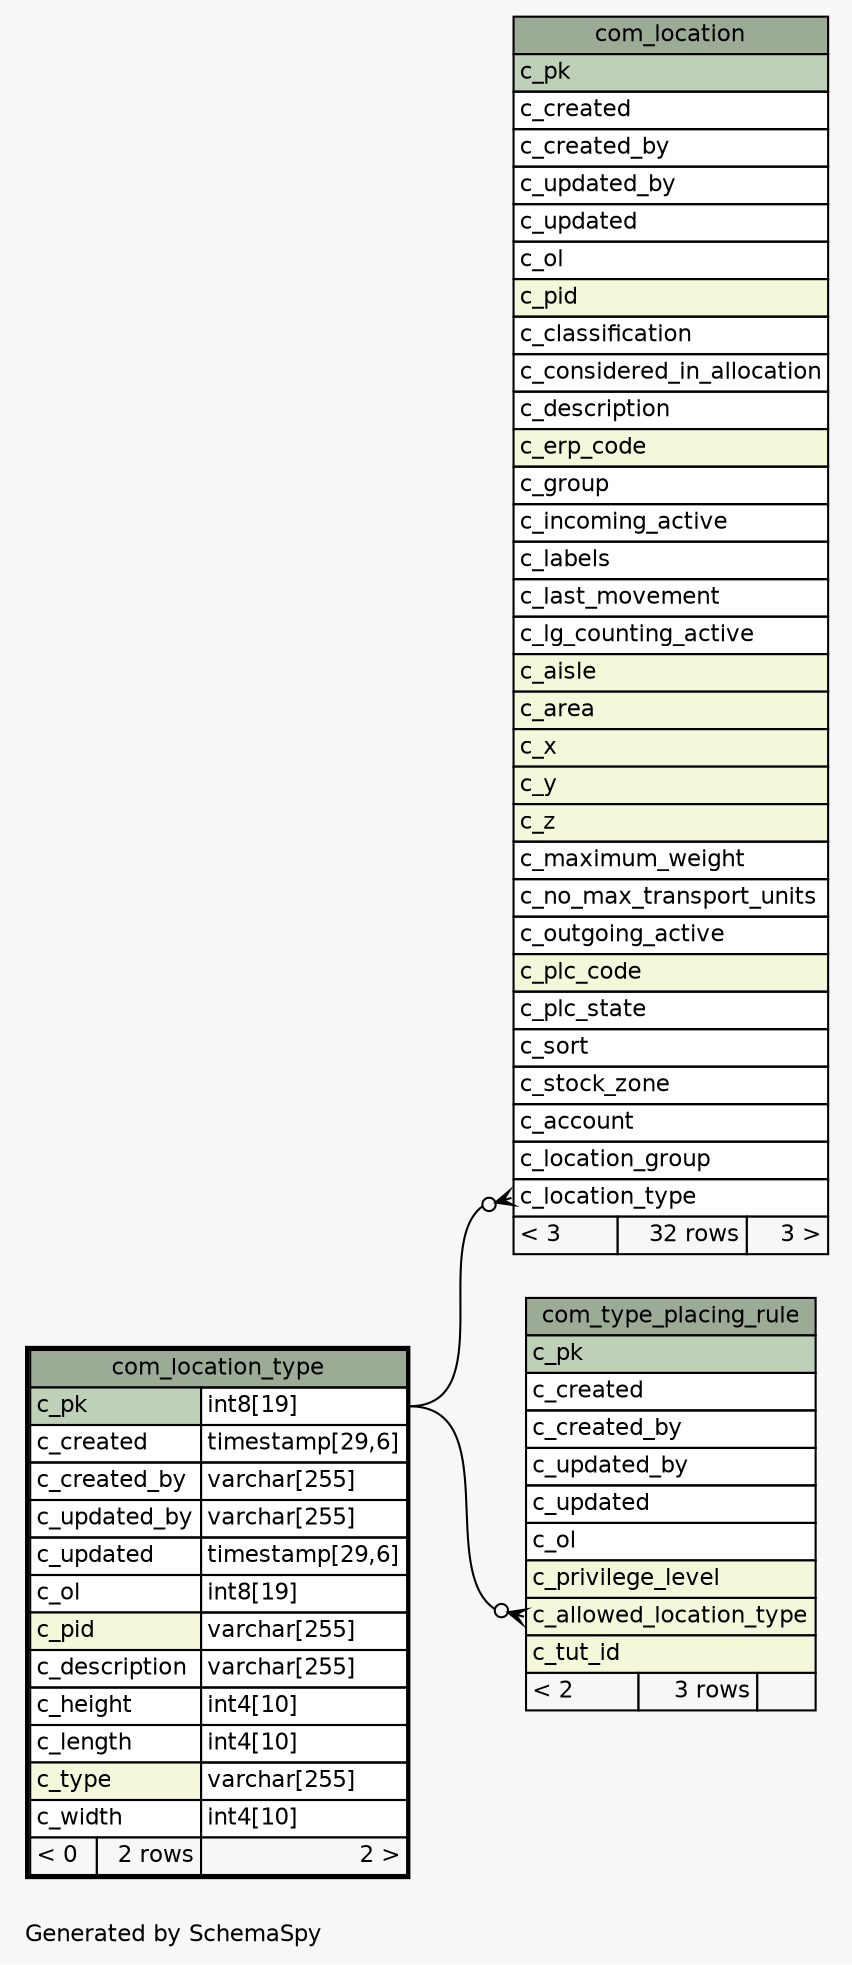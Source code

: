 // dot 2.43.0 on Linux 6.5.0-1015-azure
// SchemaSpy rev Unknown
digraph "oneDegreeRelationshipsDiagram" {
  graph [
    rankdir="RL"
    bgcolor="#f7f7f7"
    label="\nGenerated by SchemaSpy"
    labeljust="l"
    nodesep="0.18"
    ranksep="0.46"
    fontname="Helvetica"
    fontsize="11"
  ];
  node [
    fontname="Helvetica"
    fontsize="11"
    shape="plaintext"
  ];
  edge [
    arrowsize="0.8"
  ];
  "com_location":"c_location_type":w -> "com_location_type":"c_pk.type":e [arrowhead=none dir=back arrowtail=crowodot];
  "com_type_placing_rule":"c_allowed_location_type":w -> "com_location_type":"c_pk.type":e [arrowhead=none dir=back arrowtail=crowodot];
  "com_location" [
    label=<
    <TABLE BORDER="0" CELLBORDER="1" CELLSPACING="0" BGCOLOR="#ffffff">
      <TR><TD COLSPAN="3" BGCOLOR="#9bab96" ALIGN="CENTER">com_location</TD></TR>
      <TR><TD PORT="c_pk" COLSPAN="3" BGCOLOR="#bed1b8" ALIGN="LEFT">c_pk</TD></TR>
      <TR><TD PORT="c_created" COLSPAN="3" ALIGN="LEFT">c_created</TD></TR>
      <TR><TD PORT="c_created_by" COLSPAN="3" ALIGN="LEFT">c_created_by</TD></TR>
      <TR><TD PORT="c_updated_by" COLSPAN="3" ALIGN="LEFT">c_updated_by</TD></TR>
      <TR><TD PORT="c_updated" COLSPAN="3" ALIGN="LEFT">c_updated</TD></TR>
      <TR><TD PORT="c_ol" COLSPAN="3" ALIGN="LEFT">c_ol</TD></TR>
      <TR><TD PORT="c_pid" COLSPAN="3" BGCOLOR="#f4f7da" ALIGN="LEFT">c_pid</TD></TR>
      <TR><TD PORT="c_classification" COLSPAN="3" ALIGN="LEFT">c_classification</TD></TR>
      <TR><TD PORT="c_considered_in_allocation" COLSPAN="3" ALIGN="LEFT">c_considered_in_allocation</TD></TR>
      <TR><TD PORT="c_description" COLSPAN="3" ALIGN="LEFT">c_description</TD></TR>
      <TR><TD PORT="c_erp_code" COLSPAN="3" BGCOLOR="#f4f7da" ALIGN="LEFT">c_erp_code</TD></TR>
      <TR><TD PORT="c_group" COLSPAN="3" ALIGN="LEFT">c_group</TD></TR>
      <TR><TD PORT="c_incoming_active" COLSPAN="3" ALIGN="LEFT">c_incoming_active</TD></TR>
      <TR><TD PORT="c_labels" COLSPAN="3" ALIGN="LEFT">c_labels</TD></TR>
      <TR><TD PORT="c_last_movement" COLSPAN="3" ALIGN="LEFT">c_last_movement</TD></TR>
      <TR><TD PORT="c_lg_counting_active" COLSPAN="3" ALIGN="LEFT">c_lg_counting_active</TD></TR>
      <TR><TD PORT="c_aisle" COLSPAN="3" BGCOLOR="#f4f7da" ALIGN="LEFT">c_aisle</TD></TR>
      <TR><TD PORT="c_area" COLSPAN="3" BGCOLOR="#f4f7da" ALIGN="LEFT">c_area</TD></TR>
      <TR><TD PORT="c_x" COLSPAN="3" BGCOLOR="#f4f7da" ALIGN="LEFT">c_x</TD></TR>
      <TR><TD PORT="c_y" COLSPAN="3" BGCOLOR="#f4f7da" ALIGN="LEFT">c_y</TD></TR>
      <TR><TD PORT="c_z" COLSPAN="3" BGCOLOR="#f4f7da" ALIGN="LEFT">c_z</TD></TR>
      <TR><TD PORT="c_maximum_weight" COLSPAN="3" ALIGN="LEFT">c_maximum_weight</TD></TR>
      <TR><TD PORT="c_no_max_transport_units" COLSPAN="3" ALIGN="LEFT">c_no_max_transport_units</TD></TR>
      <TR><TD PORT="c_outgoing_active" COLSPAN="3" ALIGN="LEFT">c_outgoing_active</TD></TR>
      <TR><TD PORT="c_plc_code" COLSPAN="3" BGCOLOR="#f4f7da" ALIGN="LEFT">c_plc_code</TD></TR>
      <TR><TD PORT="c_plc_state" COLSPAN="3" ALIGN="LEFT">c_plc_state</TD></TR>
      <TR><TD PORT="c_sort" COLSPAN="3" ALIGN="LEFT">c_sort</TD></TR>
      <TR><TD PORT="c_stock_zone" COLSPAN="3" ALIGN="LEFT">c_stock_zone</TD></TR>
      <TR><TD PORT="c_account" COLSPAN="3" ALIGN="LEFT">c_account</TD></TR>
      <TR><TD PORT="c_location_group" COLSPAN="3" ALIGN="LEFT">c_location_group</TD></TR>
      <TR><TD PORT="c_location_type" COLSPAN="3" ALIGN="LEFT">c_location_type</TD></TR>
      <TR><TD ALIGN="LEFT" BGCOLOR="#f7f7f7">&lt; 3</TD><TD ALIGN="RIGHT" BGCOLOR="#f7f7f7">32 rows</TD><TD ALIGN="RIGHT" BGCOLOR="#f7f7f7">3 &gt;</TD></TR>
    </TABLE>>
    URL="com_location.html"
    tooltip="com_location"
  ];
  "com_location_type" [
    label=<
    <TABLE BORDER="2" CELLBORDER="1" CELLSPACING="0" BGCOLOR="#ffffff">
      <TR><TD COLSPAN="3" BGCOLOR="#9bab96" ALIGN="CENTER">com_location_type</TD></TR>
      <TR><TD PORT="c_pk" COLSPAN="2" BGCOLOR="#bed1b8" ALIGN="LEFT">c_pk</TD><TD PORT="c_pk.type" ALIGN="LEFT">int8[19]</TD></TR>
      <TR><TD PORT="c_created" COLSPAN="2" ALIGN="LEFT">c_created</TD><TD PORT="c_created.type" ALIGN="LEFT">timestamp[29,6]</TD></TR>
      <TR><TD PORT="c_created_by" COLSPAN="2" ALIGN="LEFT">c_created_by</TD><TD PORT="c_created_by.type" ALIGN="LEFT">varchar[255]</TD></TR>
      <TR><TD PORT="c_updated_by" COLSPAN="2" ALIGN="LEFT">c_updated_by</TD><TD PORT="c_updated_by.type" ALIGN="LEFT">varchar[255]</TD></TR>
      <TR><TD PORT="c_updated" COLSPAN="2" ALIGN="LEFT">c_updated</TD><TD PORT="c_updated.type" ALIGN="LEFT">timestamp[29,6]</TD></TR>
      <TR><TD PORT="c_ol" COLSPAN="2" ALIGN="LEFT">c_ol</TD><TD PORT="c_ol.type" ALIGN="LEFT">int8[19]</TD></TR>
      <TR><TD PORT="c_pid" COLSPAN="2" BGCOLOR="#f4f7da" ALIGN="LEFT">c_pid</TD><TD PORT="c_pid.type" ALIGN="LEFT">varchar[255]</TD></TR>
      <TR><TD PORT="c_description" COLSPAN="2" ALIGN="LEFT">c_description</TD><TD PORT="c_description.type" ALIGN="LEFT">varchar[255]</TD></TR>
      <TR><TD PORT="c_height" COLSPAN="2" ALIGN="LEFT">c_height</TD><TD PORT="c_height.type" ALIGN="LEFT">int4[10]</TD></TR>
      <TR><TD PORT="c_length" COLSPAN="2" ALIGN="LEFT">c_length</TD><TD PORT="c_length.type" ALIGN="LEFT">int4[10]</TD></TR>
      <TR><TD PORT="c_type" COLSPAN="2" BGCOLOR="#f4f7da" ALIGN="LEFT">c_type</TD><TD PORT="c_type.type" ALIGN="LEFT">varchar[255]</TD></TR>
      <TR><TD PORT="c_width" COLSPAN="2" ALIGN="LEFT">c_width</TD><TD PORT="c_width.type" ALIGN="LEFT">int4[10]</TD></TR>
      <TR><TD ALIGN="LEFT" BGCOLOR="#f7f7f7">&lt; 0</TD><TD ALIGN="RIGHT" BGCOLOR="#f7f7f7">2 rows</TD><TD ALIGN="RIGHT" BGCOLOR="#f7f7f7">2 &gt;</TD></TR>
    </TABLE>>
    URL="com_location_type.html"
    tooltip="com_location_type"
  ];
  "com_type_placing_rule" [
    label=<
    <TABLE BORDER="0" CELLBORDER="1" CELLSPACING="0" BGCOLOR="#ffffff">
      <TR><TD COLSPAN="3" BGCOLOR="#9bab96" ALIGN="CENTER">com_type_placing_rule</TD></TR>
      <TR><TD PORT="c_pk" COLSPAN="3" BGCOLOR="#bed1b8" ALIGN="LEFT">c_pk</TD></TR>
      <TR><TD PORT="c_created" COLSPAN="3" ALIGN="LEFT">c_created</TD></TR>
      <TR><TD PORT="c_created_by" COLSPAN="3" ALIGN="LEFT">c_created_by</TD></TR>
      <TR><TD PORT="c_updated_by" COLSPAN="3" ALIGN="LEFT">c_updated_by</TD></TR>
      <TR><TD PORT="c_updated" COLSPAN="3" ALIGN="LEFT">c_updated</TD></TR>
      <TR><TD PORT="c_ol" COLSPAN="3" ALIGN="LEFT">c_ol</TD></TR>
      <TR><TD PORT="c_privilege_level" COLSPAN="3" BGCOLOR="#f4f7da" ALIGN="LEFT">c_privilege_level</TD></TR>
      <TR><TD PORT="c_allowed_location_type" COLSPAN="3" BGCOLOR="#f4f7da" ALIGN="LEFT">c_allowed_location_type</TD></TR>
      <TR><TD PORT="c_tut_id" COLSPAN="3" BGCOLOR="#f4f7da" ALIGN="LEFT">c_tut_id</TD></TR>
      <TR><TD ALIGN="LEFT" BGCOLOR="#f7f7f7">&lt; 2</TD><TD ALIGN="RIGHT" BGCOLOR="#f7f7f7">3 rows</TD><TD ALIGN="RIGHT" BGCOLOR="#f7f7f7">  </TD></TR>
    </TABLE>>
    URL="com_type_placing_rule.html"
    tooltip="com_type_placing_rule"
  ];
}
